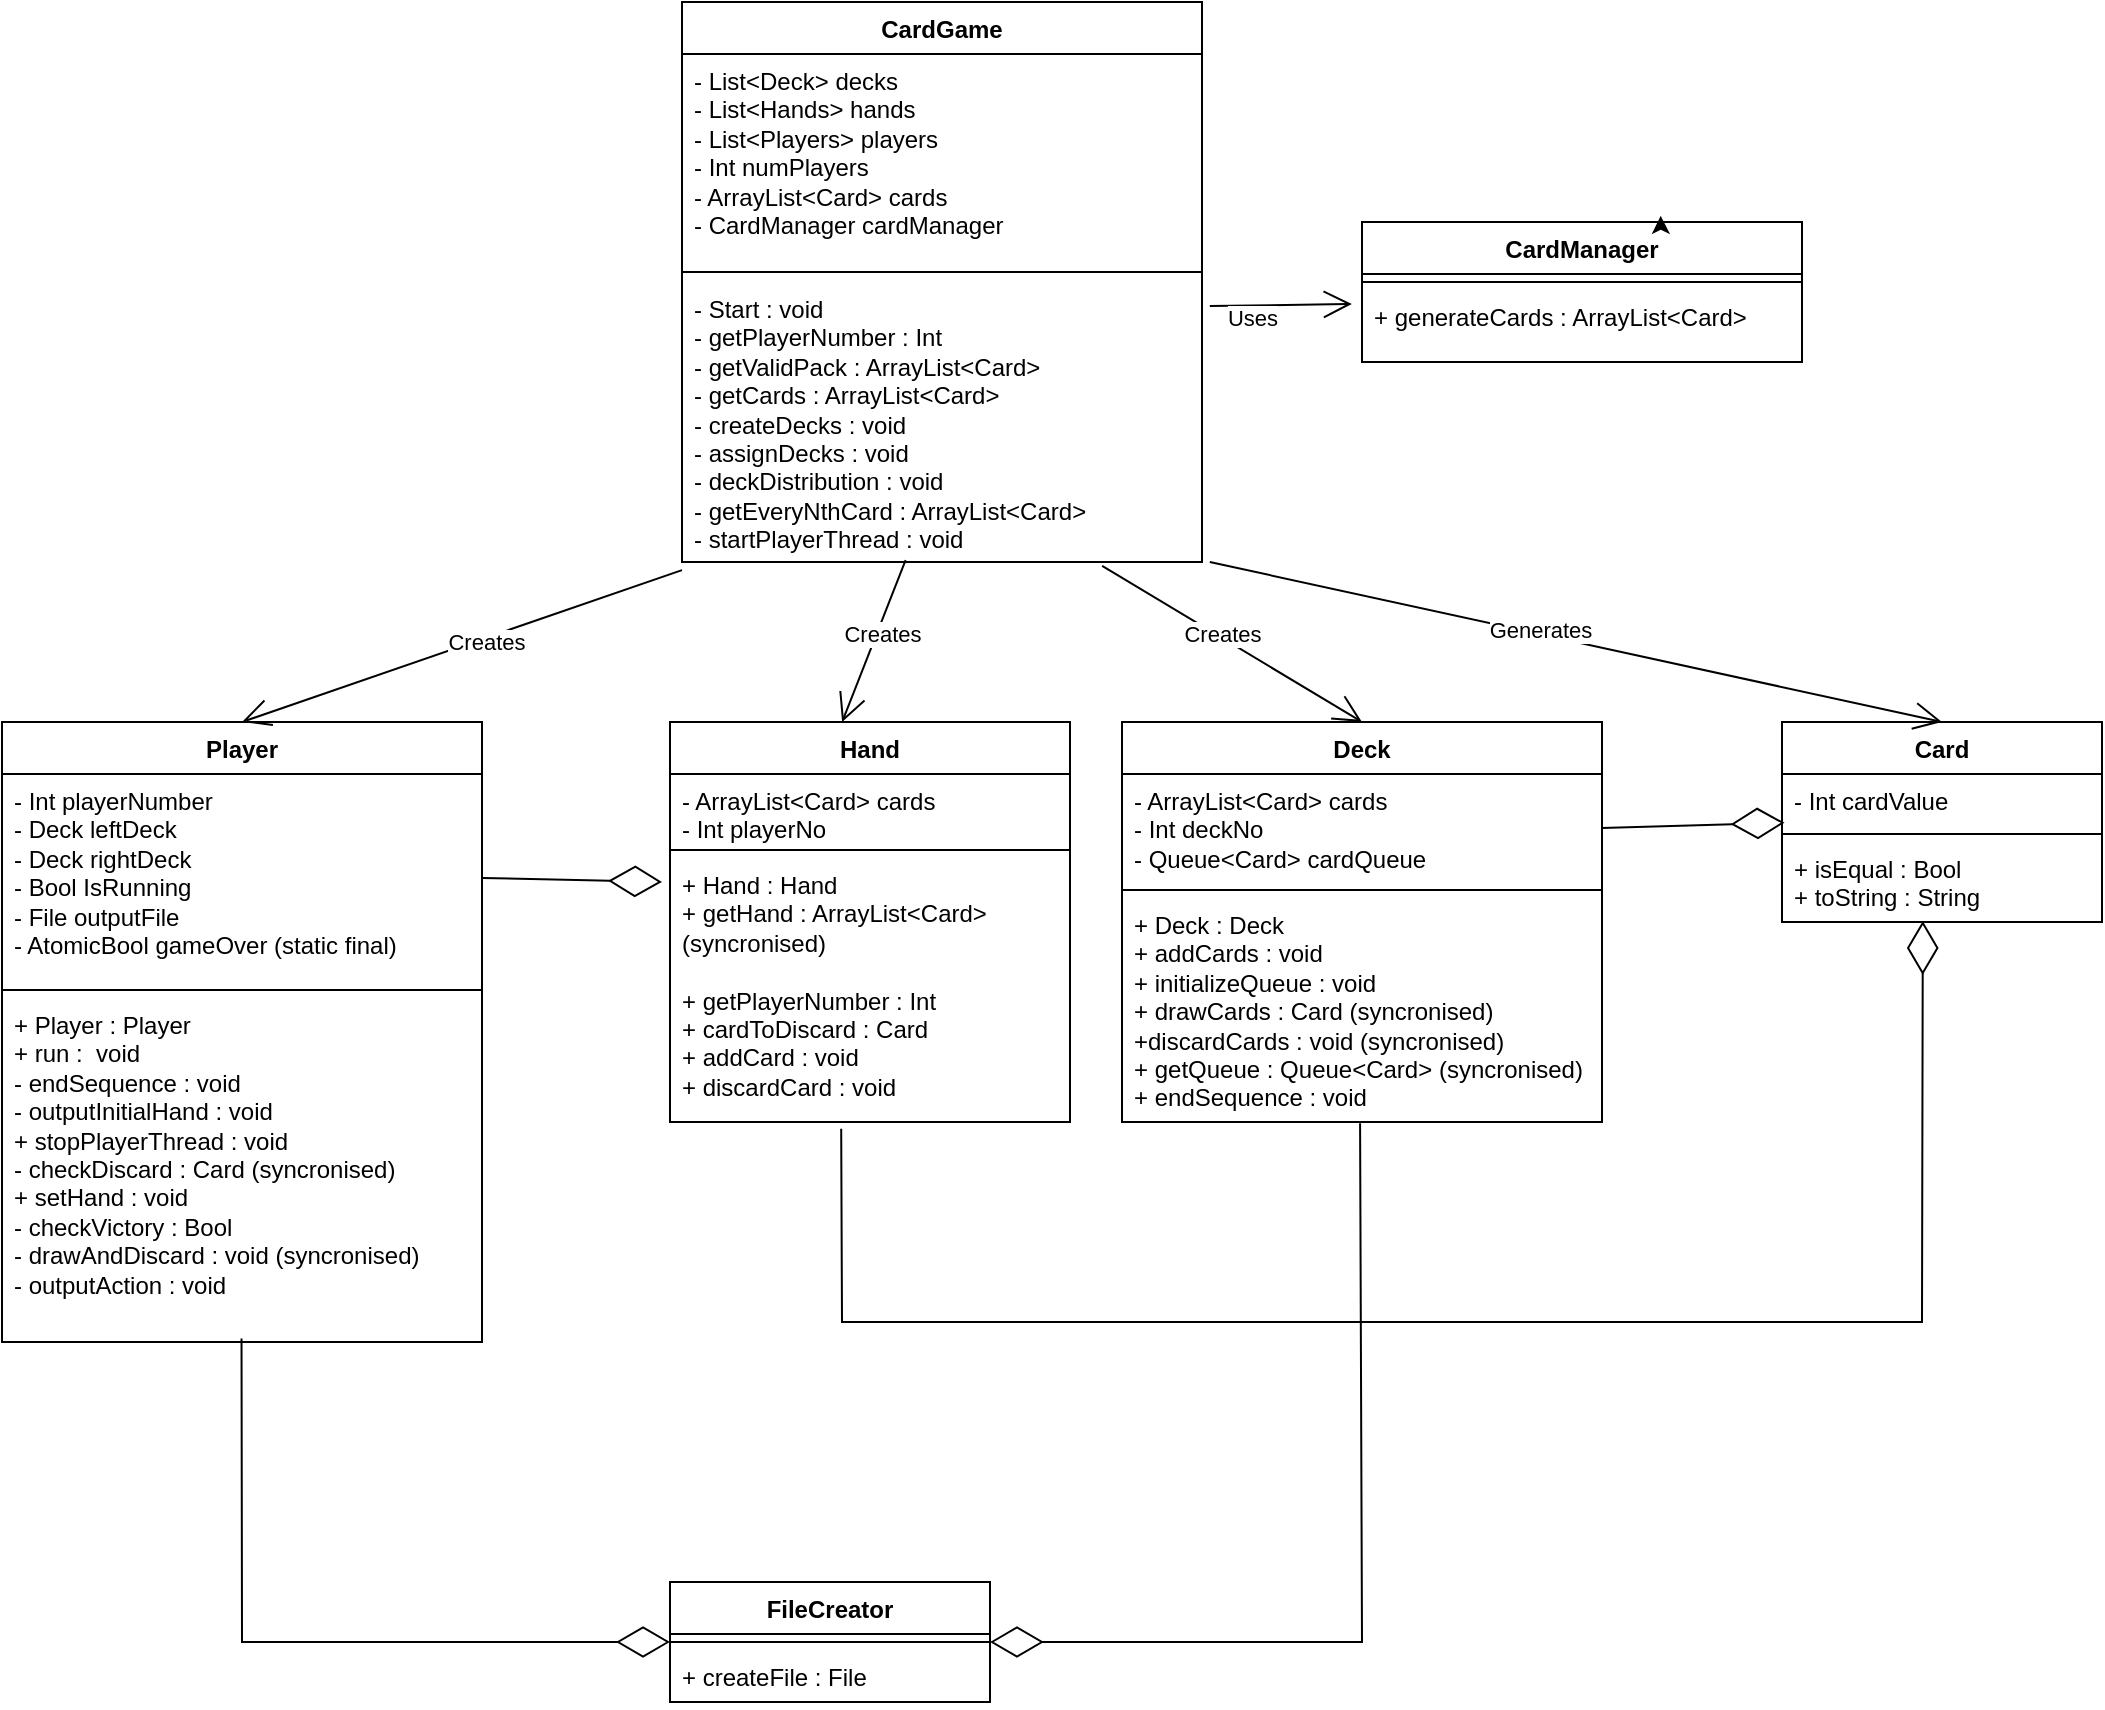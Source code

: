 <mxfile version="24.9.2">
  <diagram id="C5RBs43oDa-KdzZeNtuy" name="Page-1">
    <mxGraphModel dx="2778" dy="1051" grid="1" gridSize="10" guides="1" tooltips="1" connect="1" arrows="1" fold="1" page="1" pageScale="1" pageWidth="827" pageHeight="1169" math="0" shadow="0">
      <root>
        <mxCell id="WIyWlLk6GJQsqaUBKTNV-0" />
        <mxCell id="WIyWlLk6GJQsqaUBKTNV-1" parent="WIyWlLk6GJQsqaUBKTNV-0" />
        <mxCell id="hnP73HRf14iYfMmKn1nl-7" value="CardGame" style="swimlane;fontStyle=1;align=center;verticalAlign=top;childLayout=stackLayout;horizontal=1;startSize=26;horizontalStack=0;resizeParent=1;resizeParentMax=0;resizeLast=0;collapsible=1;marginBottom=0;whiteSpace=wrap;html=1;" vertex="1" parent="WIyWlLk6GJQsqaUBKTNV-1">
          <mxGeometry x="260" y="40" width="260" height="280" as="geometry" />
        </mxCell>
        <mxCell id="hnP73HRf14iYfMmKn1nl-8" value="&lt;div&gt;- List&amp;lt;Deck&amp;gt; decks&lt;/div&gt;&lt;div&gt;- List&amp;lt;Hands&amp;gt; hands&lt;/div&gt;&lt;div&gt;- List&amp;lt;Players&amp;gt; players&lt;/div&gt;&lt;div&gt;- Int numPlayers&lt;/div&gt;&lt;div&gt;- ArrayList&amp;lt;Card&amp;gt; cards&lt;/div&gt;&lt;div&gt;- CardManager cardManager&lt;/div&gt;&lt;div&gt;&lt;br&gt;&lt;/div&gt;&lt;div&gt;&lt;br&gt;&lt;br&gt;&lt;/div&gt;" style="text;strokeColor=none;fillColor=none;align=left;verticalAlign=top;spacingLeft=4;spacingRight=4;overflow=hidden;rotatable=0;points=[[0,0.5],[1,0.5]];portConstraint=eastwest;whiteSpace=wrap;html=1;" vertex="1" parent="hnP73HRf14iYfMmKn1nl-7">
          <mxGeometry y="26" width="260" height="104" as="geometry" />
        </mxCell>
        <mxCell id="hnP73HRf14iYfMmKn1nl-9" value="" style="line;strokeWidth=1;fillColor=none;align=left;verticalAlign=middle;spacingTop=-1;spacingLeft=3;spacingRight=3;rotatable=0;labelPosition=right;points=[];portConstraint=eastwest;strokeColor=inherit;" vertex="1" parent="hnP73HRf14iYfMmKn1nl-7">
          <mxGeometry y="130" width="260" height="10" as="geometry" />
        </mxCell>
        <mxCell id="hnP73HRf14iYfMmKn1nl-10" value="&lt;div&gt;- Start : void&lt;/div&gt;&lt;div&gt;- getPlayerNumber : Int&lt;/div&gt;&lt;div&gt;- getValidPack : ArrayList&amp;lt;Card&amp;gt;&lt;/div&gt;&lt;div&gt;- getCards : ArrayList&amp;lt;Card&amp;gt;&lt;/div&gt;&lt;div&gt;- createDecks : void&lt;/div&gt;&lt;div&gt;- assignDecks : void&lt;/div&gt;&lt;div&gt;- deckDistribution : void&lt;/div&gt;&lt;div&gt;- getEveryNthCard : ArrayList&amp;lt;Card&amp;gt;&lt;/div&gt;&lt;div&gt;- startPlayerThread : void&lt;/div&gt;&lt;div&gt;&lt;br&gt;&lt;/div&gt;" style="text;strokeColor=none;fillColor=none;align=left;verticalAlign=top;spacingLeft=4;spacingRight=4;overflow=hidden;rotatable=0;points=[[0,0.5],[1,0.5]];portConstraint=eastwest;whiteSpace=wrap;html=1;" vertex="1" parent="hnP73HRf14iYfMmKn1nl-7">
          <mxGeometry y="140" width="260" height="140" as="geometry" />
        </mxCell>
        <mxCell id="hnP73HRf14iYfMmKn1nl-11" value="Player" style="swimlane;fontStyle=1;align=center;verticalAlign=top;childLayout=stackLayout;horizontal=1;startSize=26;horizontalStack=0;resizeParent=1;resizeParentMax=0;resizeLast=0;collapsible=1;marginBottom=0;whiteSpace=wrap;html=1;" vertex="1" parent="WIyWlLk6GJQsqaUBKTNV-1">
          <mxGeometry x="-80" y="400" width="240" height="310" as="geometry" />
        </mxCell>
        <mxCell id="hnP73HRf14iYfMmKn1nl-12" value="&lt;div&gt;- Int playerNumber&lt;/div&gt;&lt;div&gt;- Deck leftDeck&lt;/div&gt;&lt;div&gt;- Deck rightDeck &lt;br&gt;&lt;/div&gt;&lt;div&gt;- Bool IsRunning&lt;/div&gt;&lt;div&gt;- File outputFile&lt;/div&gt;&lt;div&gt;- AtomicBool gameOver (static final) &lt;br&gt;&lt;/div&gt;&lt;div&gt;&lt;br&gt;&lt;/div&gt;" style="text;strokeColor=none;fillColor=none;align=left;verticalAlign=top;spacingLeft=4;spacingRight=4;overflow=hidden;rotatable=0;points=[[0,0.5],[1,0.5]];portConstraint=eastwest;whiteSpace=wrap;html=1;" vertex="1" parent="hnP73HRf14iYfMmKn1nl-11">
          <mxGeometry y="26" width="240" height="104" as="geometry" />
        </mxCell>
        <mxCell id="hnP73HRf14iYfMmKn1nl-13" value="" style="line;strokeWidth=1;fillColor=none;align=left;verticalAlign=middle;spacingTop=-1;spacingLeft=3;spacingRight=3;rotatable=0;labelPosition=right;points=[];portConstraint=eastwest;strokeColor=inherit;" vertex="1" parent="hnP73HRf14iYfMmKn1nl-11">
          <mxGeometry y="130" width="240" height="8" as="geometry" />
        </mxCell>
        <mxCell id="hnP73HRf14iYfMmKn1nl-14" value="&lt;div&gt;+ Player : Player&lt;/div&gt;&lt;div&gt;+ run :&amp;nbsp; void&lt;/div&gt;&lt;div&gt;- endSequence : void&lt;/div&gt;&lt;div&gt;- outputInitialHand : void&lt;/div&gt;&lt;div&gt;+ stopPlayerThread : void&lt;/div&gt;&lt;div&gt;- checkDiscard : Card (syncronised)&lt;/div&gt;&lt;div&gt;+ setHand : void&lt;/div&gt;&lt;div&gt;- checkVictory : Bool &lt;br&gt;&lt;/div&gt;&lt;div&gt;- drawAndDiscard : void (syncronised)&lt;/div&gt;&lt;div&gt;- outputAction : void&lt;br&gt;&lt;/div&gt;" style="text;strokeColor=none;fillColor=none;align=left;verticalAlign=top;spacingLeft=4;spacingRight=4;overflow=hidden;rotatable=0;points=[[0,0.5],[1,0.5]];portConstraint=eastwest;whiteSpace=wrap;html=1;" vertex="1" parent="hnP73HRf14iYfMmKn1nl-11">
          <mxGeometry y="138" width="240" height="172" as="geometry" />
        </mxCell>
        <mxCell id="hnP73HRf14iYfMmKn1nl-15" value="Deck" style="swimlane;fontStyle=1;align=center;verticalAlign=top;childLayout=stackLayout;horizontal=1;startSize=26;horizontalStack=0;resizeParent=1;resizeParentMax=0;resizeLast=0;collapsible=1;marginBottom=0;whiteSpace=wrap;html=1;" vertex="1" parent="WIyWlLk6GJQsqaUBKTNV-1">
          <mxGeometry x="480" y="400" width="240" height="200" as="geometry" />
        </mxCell>
        <mxCell id="hnP73HRf14iYfMmKn1nl-16" value="&lt;div&gt;- ArrayList&amp;lt;Card&amp;gt; cards&lt;/div&gt;&lt;div&gt;- Int deckNo &lt;br&gt;&lt;/div&gt;&lt;div&gt;- Queue&amp;lt;Card&amp;gt; cardQueue&lt;br&gt;&lt;/div&gt;" style="text;strokeColor=none;fillColor=none;align=left;verticalAlign=top;spacingLeft=4;spacingRight=4;overflow=hidden;rotatable=0;points=[[0,0.5],[1,0.5]];portConstraint=eastwest;whiteSpace=wrap;html=1;" vertex="1" parent="hnP73HRf14iYfMmKn1nl-15">
          <mxGeometry y="26" width="240" height="54" as="geometry" />
        </mxCell>
        <mxCell id="hnP73HRf14iYfMmKn1nl-17" value="" style="line;strokeWidth=1;fillColor=none;align=left;verticalAlign=middle;spacingTop=-1;spacingLeft=3;spacingRight=3;rotatable=0;labelPosition=right;points=[];portConstraint=eastwest;strokeColor=inherit;" vertex="1" parent="hnP73HRf14iYfMmKn1nl-15">
          <mxGeometry y="80" width="240" height="8" as="geometry" />
        </mxCell>
        <mxCell id="hnP73HRf14iYfMmKn1nl-18" value="&lt;div&gt;+ Deck : Deck&lt;/div&gt;&lt;div&gt;+ addCards : void &lt;br&gt;&lt;/div&gt;&lt;div&gt;+ initializeQueue : void&lt;/div&gt;&lt;div&gt;+ drawCards : Card (syncronised)&lt;/div&gt;&lt;div&gt;+discardCards : void (syncronised) &lt;br&gt;&lt;/div&gt;&lt;div&gt;+ getQueue : Queue&amp;lt;Card&amp;gt; (syncronised)&lt;/div&gt;&lt;div&gt;+ endSequence : void&lt;br&gt;&lt;/div&gt;" style="text;strokeColor=none;fillColor=none;align=left;verticalAlign=top;spacingLeft=4;spacingRight=4;overflow=hidden;rotatable=0;points=[[0,0.5],[1,0.5]];portConstraint=eastwest;whiteSpace=wrap;html=1;" vertex="1" parent="hnP73HRf14iYfMmKn1nl-15">
          <mxGeometry y="88" width="240" height="112" as="geometry" />
        </mxCell>
        <mxCell id="hnP73HRf14iYfMmKn1nl-19" value="CardManager" style="swimlane;fontStyle=1;align=center;verticalAlign=top;childLayout=stackLayout;horizontal=1;startSize=26;horizontalStack=0;resizeParent=1;resizeParentMax=0;resizeLast=0;collapsible=1;marginBottom=0;whiteSpace=wrap;html=1;" vertex="1" parent="WIyWlLk6GJQsqaUBKTNV-1">
          <mxGeometry x="600" y="150" width="220" height="70" as="geometry" />
        </mxCell>
        <mxCell id="hnP73HRf14iYfMmKn1nl-21" value="" style="line;strokeWidth=1;fillColor=none;align=left;verticalAlign=middle;spacingTop=-1;spacingLeft=3;spacingRight=3;rotatable=0;labelPosition=right;points=[];portConstraint=eastwest;strokeColor=inherit;" vertex="1" parent="hnP73HRf14iYfMmKn1nl-19">
          <mxGeometry y="26" width="220" height="8" as="geometry" />
        </mxCell>
        <mxCell id="hnP73HRf14iYfMmKn1nl-22" value="+ generateCards : ArrayList&amp;lt;Card&amp;gt;" style="text;strokeColor=none;fillColor=none;align=left;verticalAlign=top;spacingLeft=4;spacingRight=4;overflow=hidden;rotatable=0;points=[[0,0.5],[1,0.5]];portConstraint=eastwest;whiteSpace=wrap;html=1;" vertex="1" parent="hnP73HRf14iYfMmKn1nl-19">
          <mxGeometry y="34" width="220" height="36" as="geometry" />
        </mxCell>
        <mxCell id="hnP73HRf14iYfMmKn1nl-23" value="FileCreator" style="swimlane;fontStyle=1;align=center;verticalAlign=top;childLayout=stackLayout;horizontal=1;startSize=26;horizontalStack=0;resizeParent=1;resizeParentMax=0;resizeLast=0;collapsible=1;marginBottom=0;whiteSpace=wrap;html=1;" vertex="1" parent="WIyWlLk6GJQsqaUBKTNV-1">
          <mxGeometry x="254" y="830" width="160" height="60" as="geometry" />
        </mxCell>
        <mxCell id="hnP73HRf14iYfMmKn1nl-25" value="" style="line;strokeWidth=1;fillColor=none;align=left;verticalAlign=middle;spacingTop=-1;spacingLeft=3;spacingRight=3;rotatable=0;labelPosition=right;points=[];portConstraint=eastwest;strokeColor=inherit;" vertex="1" parent="hnP73HRf14iYfMmKn1nl-23">
          <mxGeometry y="26" width="160" height="8" as="geometry" />
        </mxCell>
        <mxCell id="hnP73HRf14iYfMmKn1nl-26" value="+ createFile : File" style="text;strokeColor=none;fillColor=none;align=left;verticalAlign=top;spacingLeft=4;spacingRight=4;overflow=hidden;rotatable=0;points=[[0,0.5],[1,0.5]];portConstraint=eastwest;whiteSpace=wrap;html=1;" vertex="1" parent="hnP73HRf14iYfMmKn1nl-23">
          <mxGeometry y="34" width="160" height="26" as="geometry" />
        </mxCell>
        <mxCell id="hnP73HRf14iYfMmKn1nl-27" value="Hand" style="swimlane;fontStyle=1;align=center;verticalAlign=top;childLayout=stackLayout;horizontal=1;startSize=26;horizontalStack=0;resizeParent=1;resizeParentMax=0;resizeLast=0;collapsible=1;marginBottom=0;whiteSpace=wrap;html=1;" vertex="1" parent="WIyWlLk6GJQsqaUBKTNV-1">
          <mxGeometry x="254" y="400" width="200" height="200" as="geometry" />
        </mxCell>
        <mxCell id="hnP73HRf14iYfMmKn1nl-44" value="" style="endArrow=open;endFill=1;endSize=12;html=1;rounded=0;entryX=0.5;entryY=0;entryDx=0;entryDy=0;exitX=0.43;exitY=0.993;exitDx=0;exitDy=0;exitPerimeter=0;" edge="1" parent="hnP73HRf14iYfMmKn1nl-27" source="hnP73HRf14iYfMmKn1nl-10">
          <mxGeometry width="160" relative="1" as="geometry">
            <mxPoint x="-134.0" y="-95.94" as="sourcePoint" />
            <mxPoint x="86.06" as="targetPoint" />
          </mxGeometry>
        </mxCell>
        <mxCell id="hnP73HRf14iYfMmKn1nl-45" value="Creates" style="edgeLabel;html=1;align=center;verticalAlign=middle;resizable=0;points=[];" vertex="1" connectable="0" parent="hnP73HRf14iYfMmKn1nl-44">
          <mxGeometry x="-0.104" y="2" relative="1" as="geometry">
            <mxPoint as="offset" />
          </mxGeometry>
        </mxCell>
        <mxCell id="hnP73HRf14iYfMmKn1nl-28" value="&lt;div&gt;- ArrayList&amp;lt;Card&amp;gt; cards&lt;/div&gt;&lt;div&gt;- Int playerNo&lt;br&gt;&lt;/div&gt;" style="text;strokeColor=none;fillColor=none;align=left;verticalAlign=top;spacingLeft=4;spacingRight=4;overflow=hidden;rotatable=0;points=[[0,0.5],[1,0.5]];portConstraint=eastwest;whiteSpace=wrap;html=1;" vertex="1" parent="hnP73HRf14iYfMmKn1nl-27">
          <mxGeometry y="26" width="200" height="34" as="geometry" />
        </mxCell>
        <mxCell id="hnP73HRf14iYfMmKn1nl-29" value="" style="line;strokeWidth=1;fillColor=none;align=left;verticalAlign=middle;spacingTop=-1;spacingLeft=3;spacingRight=3;rotatable=0;labelPosition=right;points=[];portConstraint=eastwest;strokeColor=inherit;" vertex="1" parent="hnP73HRf14iYfMmKn1nl-27">
          <mxGeometry y="60" width="200" height="8" as="geometry" />
        </mxCell>
        <mxCell id="hnP73HRf14iYfMmKn1nl-30" value="&lt;div&gt;+ Hand : Hand&lt;/div&gt;&lt;div&gt;+ getHand : ArrayList&amp;lt;Card&amp;gt; (syncronised)&lt;br&gt;&lt;/div&gt;&lt;div&gt;&lt;br&gt;&lt;/div&gt;&lt;div&gt;+ getPlayerNumber : Int&lt;/div&gt;&lt;div&gt;+ cardToDiscard : Card&lt;/div&gt;&lt;div&gt;+ addCard : void&lt;/div&gt;&lt;div&gt;+ discardCard : void&lt;br&gt;&lt;/div&gt;&lt;div&gt;&lt;br&gt;&lt;/div&gt;" style="text;strokeColor=none;fillColor=none;align=left;verticalAlign=top;spacingLeft=4;spacingRight=4;overflow=hidden;rotatable=0;points=[[0,0.5],[1,0.5]];portConstraint=eastwest;whiteSpace=wrap;html=1;" vertex="1" parent="hnP73HRf14iYfMmKn1nl-27">
          <mxGeometry y="68" width="200" height="132" as="geometry" />
        </mxCell>
        <mxCell id="hnP73HRf14iYfMmKn1nl-31" value="Card" style="swimlane;fontStyle=1;align=center;verticalAlign=top;childLayout=stackLayout;horizontal=1;startSize=26;horizontalStack=0;resizeParent=1;resizeParentMax=0;resizeLast=0;collapsible=1;marginBottom=0;whiteSpace=wrap;html=1;" vertex="1" parent="WIyWlLk6GJQsqaUBKTNV-1">
          <mxGeometry x="810" y="400" width="160" height="100" as="geometry" />
        </mxCell>
        <mxCell id="hnP73HRf14iYfMmKn1nl-32" value="- Int cardValue" style="text;strokeColor=none;fillColor=none;align=left;verticalAlign=top;spacingLeft=4;spacingRight=4;overflow=hidden;rotatable=0;points=[[0,0.5],[1,0.5]];portConstraint=eastwest;whiteSpace=wrap;html=1;" vertex="1" parent="hnP73HRf14iYfMmKn1nl-31">
          <mxGeometry y="26" width="160" height="26" as="geometry" />
        </mxCell>
        <mxCell id="hnP73HRf14iYfMmKn1nl-33" value="" style="line;strokeWidth=1;fillColor=none;align=left;verticalAlign=middle;spacingTop=-1;spacingLeft=3;spacingRight=3;rotatable=0;labelPosition=right;points=[];portConstraint=eastwest;strokeColor=inherit;" vertex="1" parent="hnP73HRf14iYfMmKn1nl-31">
          <mxGeometry y="52" width="160" height="8" as="geometry" />
        </mxCell>
        <mxCell id="hnP73HRf14iYfMmKn1nl-34" value="&lt;div&gt;+ isEqual : Bool&lt;/div&gt;&lt;div&gt;+ toString : String&lt;br&gt;&lt;/div&gt;" style="text;strokeColor=none;fillColor=none;align=left;verticalAlign=top;spacingLeft=4;spacingRight=4;overflow=hidden;rotatable=0;points=[[0,0.5],[1,0.5]];portConstraint=eastwest;whiteSpace=wrap;html=1;" vertex="1" parent="hnP73HRf14iYfMmKn1nl-31">
          <mxGeometry y="60" width="160" height="40" as="geometry" />
        </mxCell>
        <mxCell id="hnP73HRf14iYfMmKn1nl-35" style="edgeStyle=orthogonalEdgeStyle;rounded=0;orthogonalLoop=1;jettySize=auto;html=1;exitX=0.75;exitY=0;exitDx=0;exitDy=0;entryX=0.679;entryY=-0.044;entryDx=0;entryDy=0;entryPerimeter=0;" edge="1" parent="WIyWlLk6GJQsqaUBKTNV-1" source="hnP73HRf14iYfMmKn1nl-19" target="hnP73HRf14iYfMmKn1nl-19">
          <mxGeometry relative="1" as="geometry" />
        </mxCell>
        <mxCell id="hnP73HRf14iYfMmKn1nl-36" value="" style="endArrow=open;endFill=1;endSize=12;html=1;rounded=0;entryX=-0.023;entryY=0.194;entryDx=0;entryDy=0;entryPerimeter=0;exitX=1.015;exitY=0.086;exitDx=0;exitDy=0;exitPerimeter=0;" edge="1" parent="WIyWlLk6GJQsqaUBKTNV-1" source="hnP73HRf14iYfMmKn1nl-10" target="hnP73HRf14iYfMmKn1nl-22">
          <mxGeometry width="160" relative="1" as="geometry">
            <mxPoint x="330" y="410" as="sourcePoint" />
            <mxPoint x="490" y="410" as="targetPoint" />
          </mxGeometry>
        </mxCell>
        <mxCell id="hnP73HRf14iYfMmKn1nl-37" value="Uses" style="edgeLabel;html=1;align=center;verticalAlign=middle;resizable=0;points=[];" vertex="1" connectable="0" parent="hnP73HRf14iYfMmKn1nl-36">
          <mxGeometry x="-0.409" y="-6" relative="1" as="geometry">
            <mxPoint as="offset" />
          </mxGeometry>
        </mxCell>
        <mxCell id="hnP73HRf14iYfMmKn1nl-38" value="" style="endArrow=open;endFill=1;endSize=12;html=1;rounded=0;entryX=0.5;entryY=0;entryDx=0;entryDy=0;exitX=1.015;exitY=1;exitDx=0;exitDy=0;exitPerimeter=0;" edge="1" parent="WIyWlLk6GJQsqaUBKTNV-1" source="hnP73HRf14iYfMmKn1nl-10" target="hnP73HRf14iYfMmKn1nl-31">
          <mxGeometry width="160" relative="1" as="geometry">
            <mxPoint x="330" y="410" as="sourcePoint" />
            <mxPoint x="490" y="410" as="targetPoint" />
          </mxGeometry>
        </mxCell>
        <mxCell id="hnP73HRf14iYfMmKn1nl-39" value="Generates" style="edgeLabel;html=1;align=center;verticalAlign=middle;resizable=0;points=[];" vertex="1" connectable="0" parent="hnP73HRf14iYfMmKn1nl-38">
          <mxGeometry x="-0.104" y="2" relative="1" as="geometry">
            <mxPoint as="offset" />
          </mxGeometry>
        </mxCell>
        <mxCell id="hnP73HRf14iYfMmKn1nl-40" value="" style="endArrow=open;endFill=1;endSize=12;html=1;rounded=0;entryX=0.5;entryY=0;entryDx=0;entryDy=0;exitX=0.808;exitY=1.014;exitDx=0;exitDy=0;exitPerimeter=0;" edge="1" parent="WIyWlLk6GJQsqaUBKTNV-1" source="hnP73HRf14iYfMmKn1nl-10" target="hnP73HRf14iYfMmKn1nl-15">
          <mxGeometry width="160" relative="1" as="geometry">
            <mxPoint x="534" y="330" as="sourcePoint" />
            <mxPoint x="740" y="410" as="targetPoint" />
          </mxGeometry>
        </mxCell>
        <mxCell id="hnP73HRf14iYfMmKn1nl-41" value="Creates" style="edgeLabel;html=1;align=center;verticalAlign=middle;resizable=0;points=[];" vertex="1" connectable="0" parent="hnP73HRf14iYfMmKn1nl-40">
          <mxGeometry x="-0.104" y="2" relative="1" as="geometry">
            <mxPoint as="offset" />
          </mxGeometry>
        </mxCell>
        <mxCell id="hnP73HRf14iYfMmKn1nl-42" value="" style="endArrow=open;endFill=1;endSize=12;html=1;rounded=0;entryX=0.5;entryY=0;entryDx=0;entryDy=0;exitX=0;exitY=1.029;exitDx=0;exitDy=0;exitPerimeter=0;" edge="1" parent="WIyWlLk6GJQsqaUBKTNV-1" source="hnP73HRf14iYfMmKn1nl-10" target="hnP73HRf14iYfMmKn1nl-11">
          <mxGeometry width="160" relative="1" as="geometry">
            <mxPoint x="480" y="332" as="sourcePoint" />
            <mxPoint x="540" y="410" as="targetPoint" />
          </mxGeometry>
        </mxCell>
        <mxCell id="hnP73HRf14iYfMmKn1nl-43" value="Creates" style="edgeLabel;html=1;align=center;verticalAlign=middle;resizable=0;points=[];" vertex="1" connectable="0" parent="hnP73HRf14iYfMmKn1nl-42">
          <mxGeometry x="-0.104" y="2" relative="1" as="geometry">
            <mxPoint as="offset" />
          </mxGeometry>
        </mxCell>
        <mxCell id="hnP73HRf14iYfMmKn1nl-47" value="" style="endArrow=diamondThin;endFill=0;endSize=24;html=1;rounded=0;exitX=1;exitY=0.5;exitDx=0;exitDy=0;" edge="1" parent="WIyWlLk6GJQsqaUBKTNV-1" source="hnP73HRf14iYfMmKn1nl-12">
          <mxGeometry width="160" relative="1" as="geometry">
            <mxPoint x="370" y="490" as="sourcePoint" />
            <mxPoint x="250" y="480" as="targetPoint" />
          </mxGeometry>
        </mxCell>
        <mxCell id="hnP73HRf14iYfMmKn1nl-48" value="" style="endArrow=diamondThin;endFill=0;endSize=24;html=1;rounded=0;exitX=1;exitY=0.5;exitDx=0;exitDy=0;entryX=0.008;entryY=0.936;entryDx=0;entryDy=0;entryPerimeter=0;" edge="1" parent="WIyWlLk6GJQsqaUBKTNV-1" source="hnP73HRf14iYfMmKn1nl-16" target="hnP73HRf14iYfMmKn1nl-32">
          <mxGeometry width="160" relative="1" as="geometry">
            <mxPoint x="221" y="458" as="sourcePoint" />
            <mxPoint x="262" y="461" as="targetPoint" />
          </mxGeometry>
        </mxCell>
        <mxCell id="hnP73HRf14iYfMmKn1nl-49" value="" style="endArrow=diamondThin;endFill=0;endSize=24;html=1;rounded=0;entryX=0.44;entryY=0.988;entryDx=0;entryDy=0;entryPerimeter=0;exitX=0.428;exitY=1.026;exitDx=0;exitDy=0;exitPerimeter=0;" edge="1" parent="WIyWlLk6GJQsqaUBKTNV-1" source="hnP73HRf14iYfMmKn1nl-30" target="hnP73HRf14iYfMmKn1nl-34">
          <mxGeometry width="160" relative="1" as="geometry">
            <mxPoint x="340" y="540" as="sourcePoint" />
            <mxPoint x="720" y="487" as="targetPoint" />
            <Array as="points">
              <mxPoint x="340" y="700" />
              <mxPoint x="610" y="700" />
              <mxPoint x="880" y="700" />
            </Array>
          </mxGeometry>
        </mxCell>
        <mxCell id="hnP73HRf14iYfMmKn1nl-50" value="" style="endArrow=diamondThin;endFill=0;endSize=24;html=1;rounded=0;exitX=0.499;exitY=0.99;exitDx=0;exitDy=0;exitPerimeter=0;entryX=0;entryY=0.5;entryDx=0;entryDy=0;" edge="1" parent="WIyWlLk6GJQsqaUBKTNV-1" source="hnP73HRf14iYfMmKn1nl-14" target="hnP73HRf14iYfMmKn1nl-23">
          <mxGeometry width="160" relative="1" as="geometry">
            <mxPoint x="221" y="458" as="sourcePoint" />
            <mxPoint x="262" y="461" as="targetPoint" />
            <Array as="points">
              <mxPoint x="40" y="860" />
            </Array>
          </mxGeometry>
        </mxCell>
        <mxCell id="hnP73HRf14iYfMmKn1nl-51" value="" style="endArrow=diamondThin;endFill=0;endSize=24;html=1;rounded=0;entryX=1;entryY=0.5;entryDx=0;entryDy=0;exitX=0.496;exitY=1.006;exitDx=0;exitDy=0;exitPerimeter=0;" edge="1" parent="WIyWlLk6GJQsqaUBKTNV-1" source="hnP73HRf14iYfMmKn1nl-18" target="hnP73HRf14iYfMmKn1nl-23">
          <mxGeometry width="160" relative="1" as="geometry">
            <mxPoint x="600" y="650" as="sourcePoint" />
            <mxPoint x="410" y="680" as="targetPoint" />
            <Array as="points">
              <mxPoint x="600" y="860" />
            </Array>
          </mxGeometry>
        </mxCell>
      </root>
    </mxGraphModel>
  </diagram>
</mxfile>

